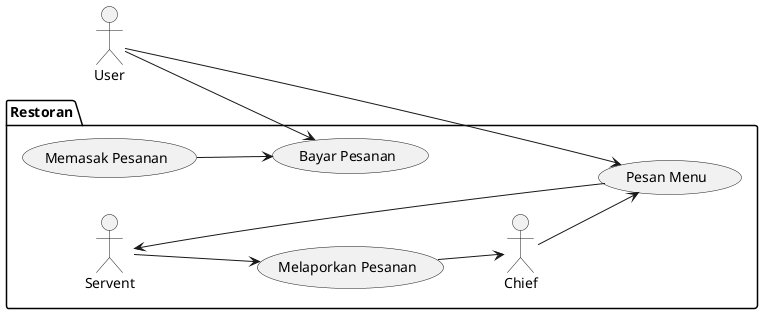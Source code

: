 @startuml pert2
left to right direction

actor User as user 
package Restoran {
    actor Servent as serv 
    actor Chief as chief 
}  

package Restoran {
    usecase "Pesan Menu" as U1
    usecase "Bayar Pesanan" as U2
    usecase "Melaporkan Pesanan" as U3
    usecase "Memasak Pesanan" as U4
}

user --> U1
U1 --> serv
U3 --> chief
user --> U2 
serv --> U3
chief --> U1
U4 --> U2
    
@enduml
